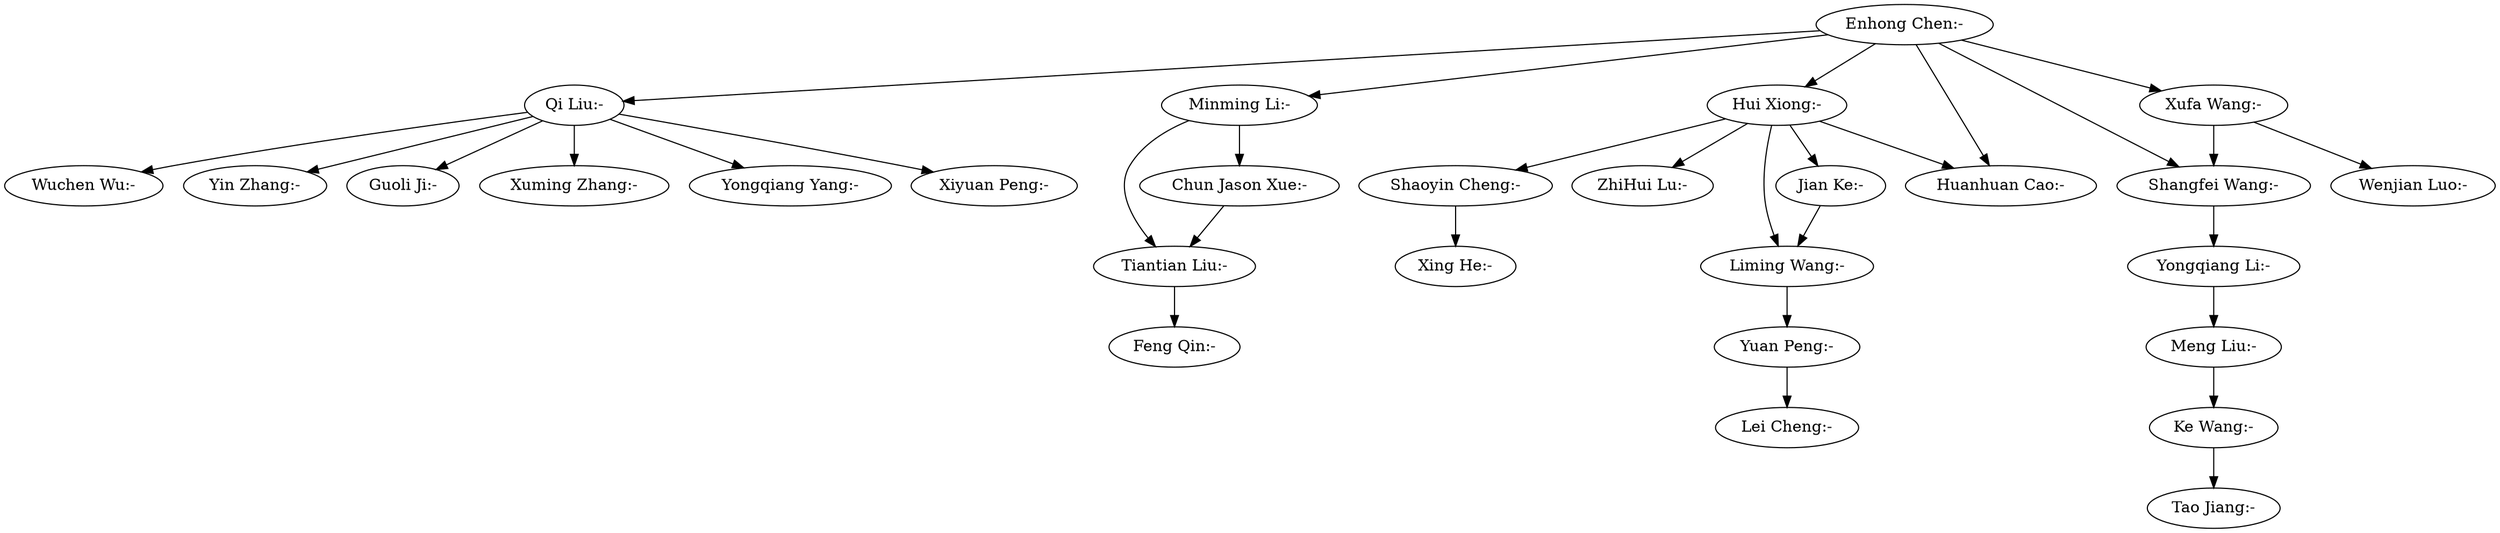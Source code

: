 strict digraph G{
"Shaoyin Cheng:-" -> "Xing He:-"
"Yuan Peng:-" -> "Lei Cheng:-"
"Qi Liu:-" -> "Wuchen Wu:-"
"Ke Wang:-" -> "Tao Jiang:-"
"Qi Liu:-" -> "Yin Zhang:-"
"Enhong Chen:-" -> "Minming Li:-"
"Hui Xiong:-" -> "ZhiHui Lu:-"
"Hui Xiong:-" -> "Huanhuan Cao:-"
"Enhong Chen:-" -> "Huanhuan Cao:-"
"Enhong Chen:-" -> "Hui Xiong:-"
"Enhong Chen:-" -> "Shangfei Wang:-"
"Hui Xiong:-" -> "Liming Wang:-"
"Qi Liu:-" -> "Guoli Ji:-"
"Minming Li:-" -> "Tiantian Liu:-"
"Enhong Chen:-" -> "Qi Liu:-"
"Yongqiang Li:-" -> "Meng Liu:-"
"Hui Xiong:-" -> "Shaoyin Cheng:-"
"Shangfei Wang:-" -> "Yongqiang Li:-"
"Minming Li:-" -> "Chun Jason Xue:-"
"Xufa Wang:-" -> "Shangfei Wang:-"
"Qi Liu:-" -> "Xuming Zhang:-"
"Liming Wang:-" -> "Yuan Peng:-"
"Enhong Chen:-" -> "Xufa Wang:-"
"Qi Liu:-" -> "Yongqiang Yang:-"
"Hui Xiong:-" -> "Jian Ke:-"
"Tiantian Liu:-" -> "Feng Qin:-"
"Jian Ke:-" -> "Liming Wang:-"
"Meng Liu:-" -> "Ke Wang:-"
"Qi Liu:-" -> "Xiyuan Peng:-"
"Xufa Wang:-" -> "Wenjian Luo:-"
"Chun Jason Xue:-" -> "Tiantian Liu:-"
}